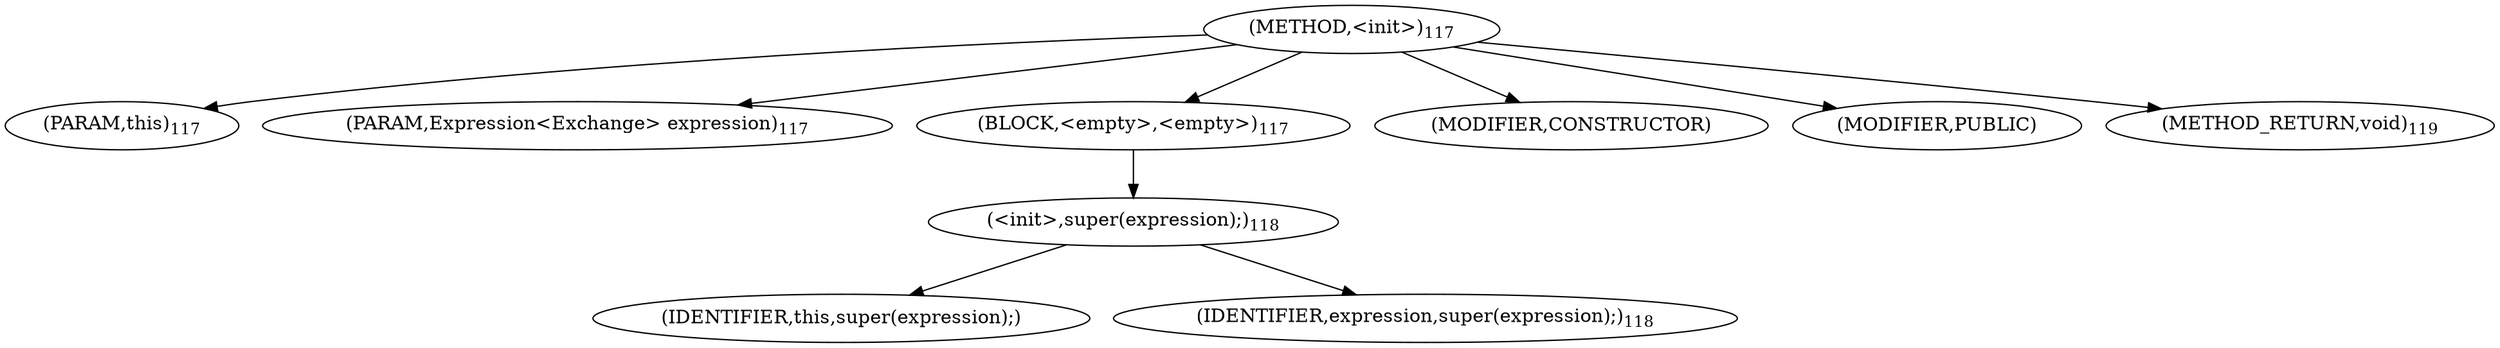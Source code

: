 digraph "&lt;init&gt;" {  
"215" [label = <(METHOD,&lt;init&gt;)<SUB>117</SUB>> ]
"22" [label = <(PARAM,this)<SUB>117</SUB>> ]
"216" [label = <(PARAM,Expression&lt;Exchange&gt; expression)<SUB>117</SUB>> ]
"217" [label = <(BLOCK,&lt;empty&gt;,&lt;empty&gt;)<SUB>117</SUB>> ]
"218" [label = <(&lt;init&gt;,super(expression);)<SUB>118</SUB>> ]
"21" [label = <(IDENTIFIER,this,super(expression);)> ]
"219" [label = <(IDENTIFIER,expression,super(expression);)<SUB>118</SUB>> ]
"220" [label = <(MODIFIER,CONSTRUCTOR)> ]
"221" [label = <(MODIFIER,PUBLIC)> ]
"222" [label = <(METHOD_RETURN,void)<SUB>119</SUB>> ]
  "215" -> "22" 
  "215" -> "216" 
  "215" -> "217" 
  "215" -> "220" 
  "215" -> "221" 
  "215" -> "222" 
  "217" -> "218" 
  "218" -> "21" 
  "218" -> "219" 
}
